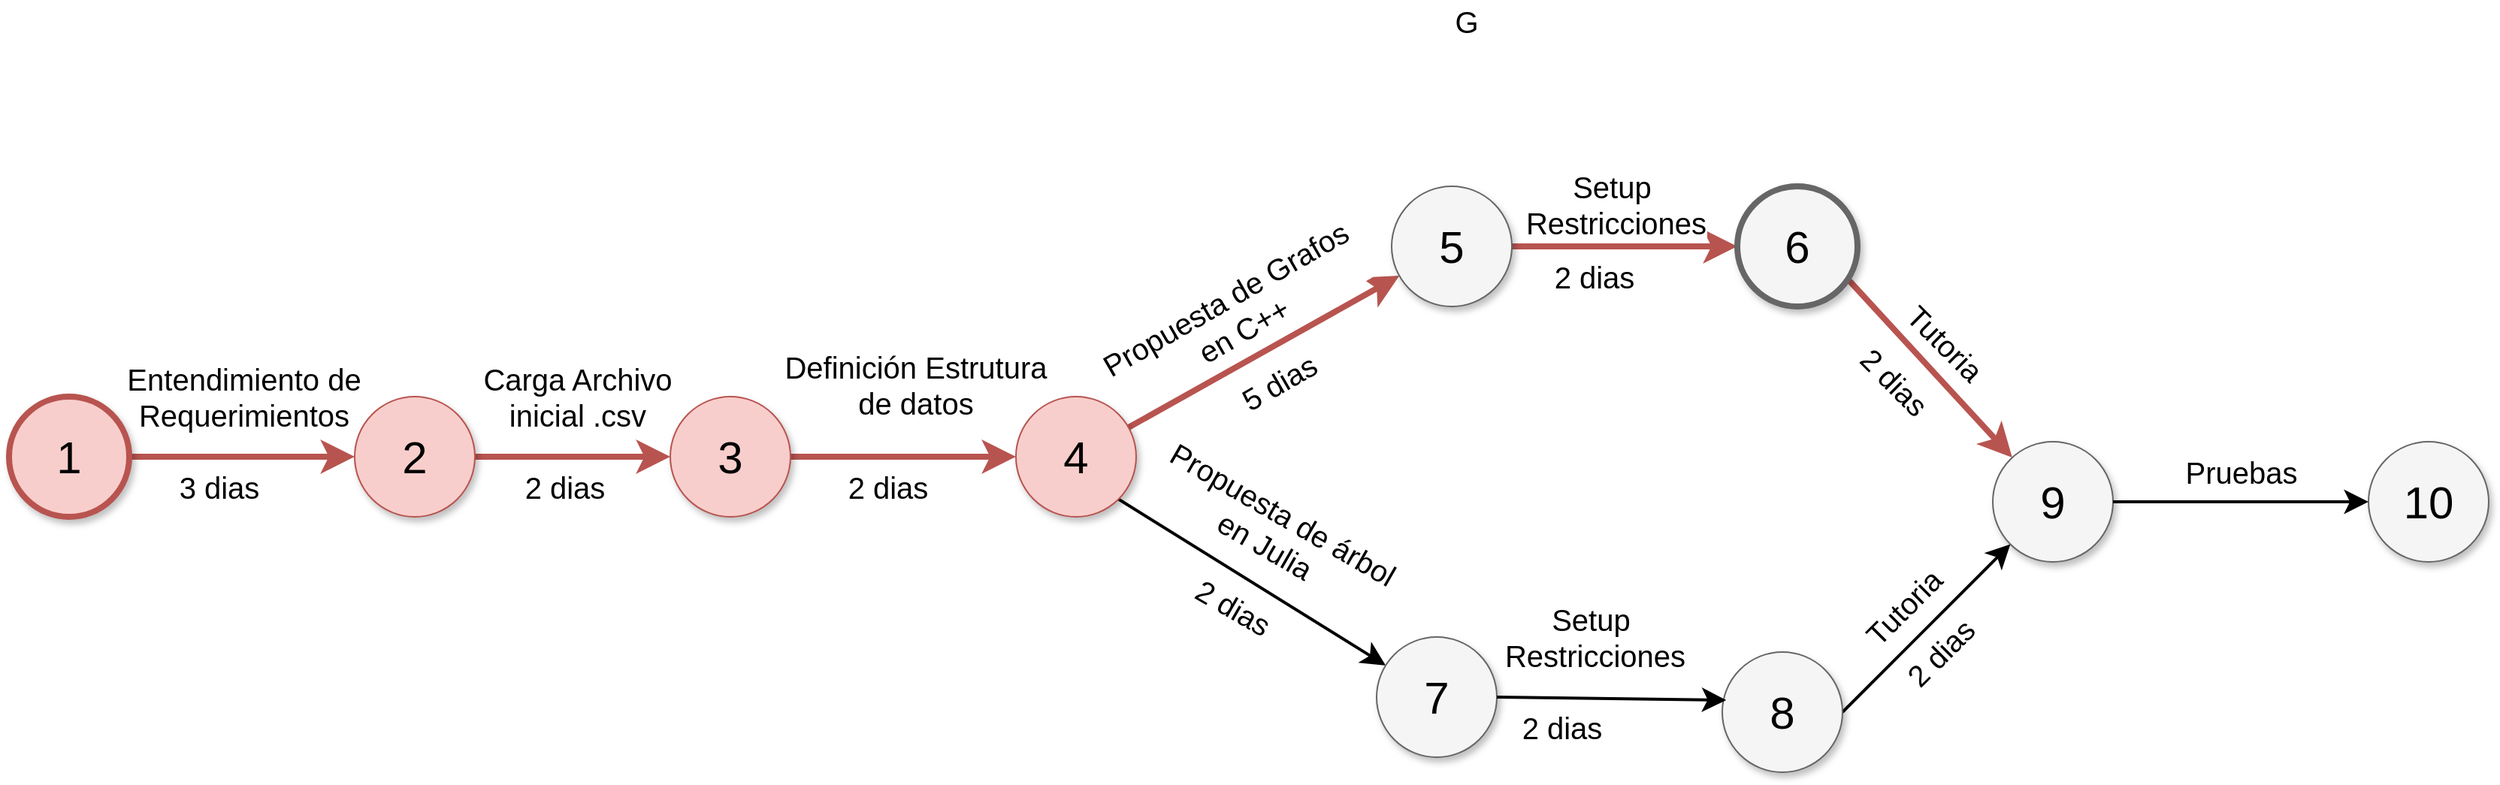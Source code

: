 <mxfile version="22.0.4" type="github">
  <diagram name="Page-1" id="ff44883e-f642-bcb2-894b-16b3d25a3f0b">
    <mxGraphModel dx="978" dy="538" grid="1" gridSize="10" guides="1" tooltips="1" connect="1" arrows="1" fold="1" page="1" pageScale="1.5" pageWidth="1169" pageHeight="826" background="none" math="0" shadow="0">
      <root>
        <mxCell id="0" style=";html=1;" />
        <mxCell id="1" style=";html=1;" parent="0" />
        <mxCell id="f0bcc99304e6f5a-9" style="edgeStyle=none;curved=1;html=1;startSize=10;endArrow=classic;endFill=1;endSize=10;strokeColor=#b85450;strokeWidth=4;fontSize=12;fillColor=#f8cecc;" parent="1" source="f0bcc99304e6f5a-1" target="f0bcc99304e6f5a-2" edge="1">
          <mxGeometry relative="1" as="geometry" />
        </mxCell>
        <mxCell id="f0bcc99304e6f5a-18" value="Entendimiento de&lt;br&gt;Requerimientos" style="text;html=1;resizable=0;points=[];align=center;verticalAlign=middle;labelBackgroundColor=none;fontSize=20;" parent="f0bcc99304e6f5a-9" vertex="1" connectable="0">
          <mxGeometry x="0.255" y="-5" relative="1" as="geometry">
            <mxPoint x="-18" y="-45" as="offset" />
          </mxGeometry>
        </mxCell>
        <mxCell id="f0bcc99304e6f5a-16" style="edgeStyle=none;curved=1;html=1;startSize=10;endFill=1;endSize=10;strokeWidth=2;fontSize=12;exitX=1;exitY=1;exitDx=0;exitDy=0;" parent="1" source="f0bcc99304e6f5a-5" target="f0bcc99304e6f5a-3" edge="1">
          <mxGeometry relative="1" as="geometry">
            <mxPoint x="730" y="500" as="sourcePoint" />
          </mxGeometry>
        </mxCell>
        <mxCell id="f0bcc99304e6f5a-19" value="Propuesta de árbol&lt;br&gt;en Julia" style="text;html=1;resizable=0;points=[];align=center;verticalAlign=middle;labelBackgroundColor=#ffffff;fontSize=20;rotation=30;" parent="f0bcc99304e6f5a-16" vertex="1" connectable="0">
          <mxGeometry x="-0.074" y="-2" relative="1" as="geometry">
            <mxPoint x="22" y="-34" as="offset" />
          </mxGeometry>
        </mxCell>
        <mxCell id="f0bcc99304e6f5a-1" value="1" style="ellipse;whiteSpace=wrap;html=1;rounded=0;shadow=1;strokeColor=#b85450;strokeWidth=4;fontSize=30;align=center;fillColor=#f8cecc;" parent="1" vertex="1">
          <mxGeometry x="40" y="570" width="80" height="80" as="geometry" />
        </mxCell>
        <mxCell id="f0bcc99304e6f5a-10" style="edgeStyle=none;curved=1;html=1;startSize=10;endFill=1;endSize=10;strokeWidth=4;fontSize=12;fillColor=#f8cecc;strokeColor=#b85450;" parent="1" source="f0bcc99304e6f5a-2" target="f0bcc99304e6f5a-6" edge="1">
          <mxGeometry relative="1" as="geometry" />
        </mxCell>
        <mxCell id="f0bcc99304e6f5a-20" value="Carga Archivo&lt;br&gt;inicial .csv" style="text;html=1;resizable=0;points=[];align=center;verticalAlign=middle;labelBackgroundColor=#ffffff;fontSize=20;" parent="f0bcc99304e6f5a-10" vertex="1" connectable="0">
          <mxGeometry x="0.154" relative="1" as="geometry">
            <mxPoint x="-7" y="-40" as="offset" />
          </mxGeometry>
        </mxCell>
        <mxCell id="f0bcc99304e6f5a-11" style="edgeStyle=none;curved=1;html=1;startSize=10;endFill=1;endSize=10;strokeWidth=4;fontSize=12;exitX=1;exitY=0.5;exitDx=0;exitDy=0;entryX=0;entryY=0.5;entryDx=0;entryDy=0;fillColor=#f8cecc;strokeColor=#b85450;" parent="1" source="f0bcc99304e6f5a-6" target="f0bcc99304e6f5a-5" edge="1">
          <mxGeometry relative="1" as="geometry">
            <mxPoint x="860.004" y="591.686" as="sourcePoint" />
            <mxPoint x="1087.097" y="460.001" as="targetPoint" />
          </mxGeometry>
        </mxCell>
        <mxCell id="f0bcc99304e6f5a-24" value="Definición Estrutura&lt;br&gt;de datos" style="text;html=1;resizable=0;points=[];align=center;verticalAlign=middle;labelBackgroundColor=#ffffff;fontSize=20;" parent="f0bcc99304e6f5a-11" vertex="1" connectable="0">
          <mxGeometry x="0.167" y="-3" relative="1" as="geometry">
            <mxPoint x="-5" y="-51" as="offset" />
          </mxGeometry>
        </mxCell>
        <mxCell id="f0bcc99304e6f5a-2" value="2" style="ellipse;whiteSpace=wrap;html=1;rounded=0;shadow=1;strokeColor=#b85450;strokeWidth=1;fontSize=30;align=center;fillColor=#f8cecc;" parent="1" vertex="1">
          <mxGeometry x="270" y="570" width="80" height="80" as="geometry" />
        </mxCell>
        <mxCell id="f0bcc99304e6f5a-17" style="edgeStyle=none;curved=1;html=1;startSize=10;endFill=1;endSize=10;strokeWidth=2;fontSize=12;exitX=1;exitY=0.5;exitDx=0;exitDy=0;" parent="1" source="C9PQd67cVqOUqRP4pcZk-8" target="f0bcc99304e6f5a-4" edge="1">
          <mxGeometry relative="1" as="geometry" />
        </mxCell>
        <mxCell id="f0bcc99304e6f5a-27" value="Tutoria" style="text;html=1;resizable=0;points=[];align=center;verticalAlign=middle;labelBackgroundColor=#ffffff;fontSize=20;rotation=-45;" parent="f0bcc99304e6f5a-17" vertex="1" connectable="0">
          <mxGeometry x="-0.132" y="-6" relative="1" as="geometry">
            <mxPoint x="-13" y="-26" as="offset" />
          </mxGeometry>
        </mxCell>
        <mxCell id="f0bcc99304e6f5a-3" value="7" style="ellipse;whiteSpace=wrap;html=1;rounded=0;shadow=1;strokeColor=#666666;strokeWidth=1;fontSize=30;align=center;fillColor=#f5f5f5;" parent="1" vertex="1">
          <mxGeometry x="950" y="730" width="80" height="80" as="geometry" />
        </mxCell>
        <mxCell id="f0bcc99304e6f5a-15" style="edgeStyle=none;curved=1;html=1;startSize=10;endFill=1;endSize=10;strokeWidth=4;fontSize=12;exitX=0.922;exitY=0.775;exitDx=0;exitDy=0;exitPerimeter=0;fillColor=#f8cecc;strokeColor=#b85450;" parent="1" source="f0bcc99304e6f5a-8" target="f0bcc99304e6f5a-4" edge="1">
          <mxGeometry relative="1" as="geometry">
            <mxPoint x="1570" y="560" as="targetPoint" />
          </mxGeometry>
        </mxCell>
        <mxCell id="f0bcc99304e6f5a-4" value="9" style="ellipse;whiteSpace=wrap;html=1;rounded=0;shadow=1;strokeColor=#666666;strokeWidth=1;fontSize=30;align=center;fillColor=#f5f5f5;" parent="1" vertex="1">
          <mxGeometry x="1360" y="600" width="80" height="80" as="geometry" />
        </mxCell>
        <mxCell id="f0bcc99304e6f5a-12" style="edgeStyle=none;curved=1;html=1;startSize=10;endFill=1;endSize=10;strokeWidth=4;fontSize=12;fillColor=#f8cecc;strokeColor=#b85450;" parent="1" source="f0bcc99304e6f5a-5" target="f0bcc99304e6f5a-7" edge="1">
          <mxGeometry relative="1" as="geometry" />
        </mxCell>
        <mxCell id="f0bcc99304e6f5a-25" value="Propuesta de Grafos&lt;br&gt;en C++" style="text;html=1;resizable=0;points=[];align=center;verticalAlign=middle;labelBackgroundColor=#ffffff;fontSize=20;rotation=-30;" parent="f0bcc99304e6f5a-12" vertex="1" connectable="0">
          <mxGeometry x="-0.073" y="-5" relative="1" as="geometry">
            <mxPoint x="-16" y="-33" as="offset" />
          </mxGeometry>
        </mxCell>
        <mxCell id="f0bcc99304e6f5a-5" value="4" style="ellipse;whiteSpace=wrap;html=1;rounded=0;shadow=1;strokeColor=#b85450;strokeWidth=1;fontSize=30;align=center;fillColor=#f8cecc;" parent="1" vertex="1">
          <mxGeometry x="710" y="570" width="80" height="80" as="geometry" />
        </mxCell>
        <mxCell id="f0bcc99304e6f5a-14" style="edgeStyle=none;curved=1;html=1;startSize=10;endFill=1;endSize=10;strokeWidth=2;fontSize=12;exitX=1;exitY=0.5;exitDx=0;exitDy=0;" parent="1" edge="1" source="f0bcc99304e6f5a-4">
          <mxGeometry relative="1" as="geometry">
            <mxPoint x="1480" y="810" as="sourcePoint" />
            <mxPoint x="1610" y="640" as="targetPoint" />
          </mxGeometry>
        </mxCell>
        <mxCell id="f0bcc99304e6f5a-22" value="Pruebas" style="text;html=1;resizable=0;points=[];align=center;verticalAlign=middle;labelBackgroundColor=#ffffff;fontSize=20;" parent="f0bcc99304e6f5a-14" vertex="1" connectable="0">
          <mxGeometry x="-0.349" y="-1" relative="1" as="geometry">
            <mxPoint x="29" y="-21" as="offset" />
          </mxGeometry>
        </mxCell>
        <mxCell id="f0bcc99304e6f5a-6" value="3" style="ellipse;whiteSpace=wrap;html=1;rounded=0;shadow=1;strokeColor=#b85450;strokeWidth=1;fontSize=30;align=center;fillColor=#f8cecc;" parent="1" vertex="1">
          <mxGeometry x="480" y="570" width="80" height="80" as="geometry" />
        </mxCell>
        <mxCell id="f0bcc99304e6f5a-13" style="edgeStyle=none;curved=1;html=1;startSize=10;endFill=1;endSize=10;strokeWidth=4;fontSize=12;fillColor=#f8cecc;strokeColor=#b85450;" parent="1" source="f0bcc99304e6f5a-7" target="f0bcc99304e6f5a-8" edge="1">
          <mxGeometry relative="1" as="geometry" />
        </mxCell>
        <mxCell id="f0bcc99304e6f5a-26" value="Setup&amp;nbsp;&lt;br&gt;Restricciones" style="text;html=1;resizable=0;points=[];align=center;verticalAlign=middle;labelBackgroundColor=#ffffff;fontSize=20;" parent="f0bcc99304e6f5a-13" vertex="1" connectable="0">
          <mxGeometry x="-0.266" y="2" relative="1" as="geometry">
            <mxPoint x="14" y="-26" as="offset" />
          </mxGeometry>
        </mxCell>
        <mxCell id="f0bcc99304e6f5a-7" value="5" style="ellipse;whiteSpace=wrap;html=1;rounded=0;shadow=1;strokeColor=#666666;strokeWidth=1;fontSize=30;align=center;fillColor=#f5f5f5;" parent="1" vertex="1">
          <mxGeometry x="960" y="430" width="80" height="80" as="geometry" />
        </mxCell>
        <mxCell id="f0bcc99304e6f5a-8" value="6" style="ellipse;whiteSpace=wrap;html=1;rounded=0;shadow=1;strokeColor=#666666;strokeWidth=4;fontSize=30;align=center;fillColor=#f5f5f5;" parent="1" vertex="1">
          <mxGeometry x="1190" y="430" width="80" height="80" as="geometry" />
        </mxCell>
        <mxCell id="f0bcc99304e6f5a-29" value="3 dias" style="text;html=1;strokeColor=none;fillColor=none;align=center;verticalAlign=middle;whiteSpace=wrap;rounded=0;shadow=1;labelBackgroundColor=none;fontSize=20;" parent="1" vertex="1">
          <mxGeometry x="150" y="620" width="60" height="20" as="geometry" />
        </mxCell>
        <mxCell id="f0bcc99304e6f5a-30" value="2 dias" style="text;html=1;strokeColor=none;fillColor=none;align=center;verticalAlign=middle;whiteSpace=wrap;rounded=0;shadow=1;labelBackgroundColor=none;fontSize=20;" parent="1" vertex="1">
          <mxGeometry x="370" y="620" width="80" height="20" as="geometry" />
        </mxCell>
        <mxCell id="f0bcc99304e6f5a-32" value="5 dias" style="text;html=1;strokeColor=none;fillColor=none;align=center;verticalAlign=middle;whiteSpace=wrap;rounded=0;shadow=1;labelBackgroundColor=none;fontSize=20;rotation=-30;" parent="1" vertex="1">
          <mxGeometry x="850" y="550" width="70" height="20" as="geometry" />
        </mxCell>
        <mxCell id="f0bcc99304e6f5a-33" value="2 dias" style="text;html=1;strokeColor=none;fillColor=none;align=center;verticalAlign=middle;whiteSpace=wrap;rounded=0;shadow=1;labelBackgroundColor=none;fontSize=20;" parent="1" vertex="1">
          <mxGeometry x="590" y="620" width="70" height="20" as="geometry" />
        </mxCell>
        <mxCell id="f0bcc99304e6f5a-34" value="G" style="text;html=1;strokeColor=none;fillColor=none;align=center;verticalAlign=middle;whiteSpace=wrap;rounded=0;shadow=1;labelBackgroundColor=none;fontSize=20;" parent="1" vertex="1">
          <mxGeometry x="990" y="310" width="40" height="20" as="geometry" />
        </mxCell>
        <mxCell id="C9PQd67cVqOUqRP4pcZk-6" value="2 dias" style="text;html=1;strokeColor=none;fillColor=none;align=center;verticalAlign=middle;whiteSpace=wrap;rounded=0;shadow=1;labelBackgroundColor=none;fontSize=20;rotation=30;" parent="1" vertex="1">
          <mxGeometry x="820" y="700" width="70" height="20" as="geometry" />
        </mxCell>
        <mxCell id="C9PQd67cVqOUqRP4pcZk-7" value="2 dias" style="text;html=1;strokeColor=none;fillColor=none;align=center;verticalAlign=middle;whiteSpace=wrap;rounded=0;shadow=1;labelBackgroundColor=none;fontSize=20;rotation=0;" parent="1" vertex="1">
          <mxGeometry x="1060" y="480" width="70" height="20" as="geometry" />
        </mxCell>
        <mxCell id="C9PQd67cVqOUqRP4pcZk-8" value="8" style="ellipse;whiteSpace=wrap;html=1;rounded=0;shadow=1;strokeColor=#666666;strokeWidth=1;fontSize=30;align=center;fillColor=#f5f5f5;" parent="1" vertex="1">
          <mxGeometry x="1180" y="740" width="80" height="80" as="geometry" />
        </mxCell>
        <mxCell id="C9PQd67cVqOUqRP4pcZk-9" style="edgeStyle=none;curved=1;html=1;startSize=10;endFill=1;endSize=10;strokeWidth=2;fontSize=12;exitX=1;exitY=0.5;exitDx=0;exitDy=0;entryX=0.033;entryY=0.4;entryDx=0;entryDy=0;entryPerimeter=0;" parent="1" target="C9PQd67cVqOUqRP4pcZk-8" edge="1" source="f0bcc99304e6f5a-3">
          <mxGeometry relative="1" as="geometry">
            <mxPoint x="1030" y="778" as="sourcePoint" />
            <mxPoint x="1000" y="520" as="targetPoint" />
          </mxGeometry>
        </mxCell>
        <mxCell id="C9PQd67cVqOUqRP4pcZk-10" value="2 dias" style="text;html=1;resizable=0;points=[];align=center;verticalAlign=middle;labelBackgroundColor=#ffffff;fontSize=20;" parent="C9PQd67cVqOUqRP4pcZk-9" vertex="1" connectable="0">
          <mxGeometry x="-0.349" y="-1" relative="1" as="geometry">
            <mxPoint x="-7" y="18" as="offset" />
          </mxGeometry>
        </mxCell>
        <mxCell id="8zGclkeGvh-_Aoo30WSF-1" value="Tutoria&amp;nbsp;" style="text;html=1;resizable=0;points=[];align=center;verticalAlign=middle;labelBackgroundColor=#ffffff;fontSize=20;rotation=45;" vertex="1" connectable="0" parent="1">
          <mxGeometry x="1390" y="580" as="geometry">
            <mxPoint x="-73.223" y="10.973" as="offset" />
          </mxGeometry>
        </mxCell>
        <mxCell id="8zGclkeGvh-_Aoo30WSF-2" value="Setup&amp;nbsp;&lt;br&gt;Restricciones" style="text;html=1;resizable=0;points=[];align=center;verticalAlign=middle;labelBackgroundColor=#ffffff;fontSize=20;" vertex="1" connectable="0" parent="1">
          <mxGeometry x="1095" y="730" as="geometry" />
        </mxCell>
        <mxCell id="8zGclkeGvh-_Aoo30WSF-3" value="10" style="ellipse;whiteSpace=wrap;html=1;rounded=0;shadow=1;strokeColor=#666666;strokeWidth=1;fontSize=30;align=center;fillColor=#f5f5f5;" vertex="1" parent="1">
          <mxGeometry x="1610" y="600" width="80" height="80" as="geometry" />
        </mxCell>
        <mxCell id="8zGclkeGvh-_Aoo30WSF-6" value="2 dias" style="text;html=1;strokeColor=none;fillColor=none;align=center;verticalAlign=middle;whiteSpace=wrap;rounded=0;shadow=1;labelBackgroundColor=none;fontSize=20;rotation=45;" vertex="1" parent="1">
          <mxGeometry x="1260" y="550" width="70" height="20" as="geometry" />
        </mxCell>
        <mxCell id="8zGclkeGvh-_Aoo30WSF-7" value="2 dias" style="text;html=1;strokeColor=none;fillColor=none;align=center;verticalAlign=middle;whiteSpace=wrap;rounded=0;shadow=1;labelBackgroundColor=none;fontSize=20;rotation=-45;" vertex="1" parent="1">
          <mxGeometry x="1290" y="730" width="70" height="20" as="geometry" />
        </mxCell>
      </root>
    </mxGraphModel>
  </diagram>
</mxfile>
